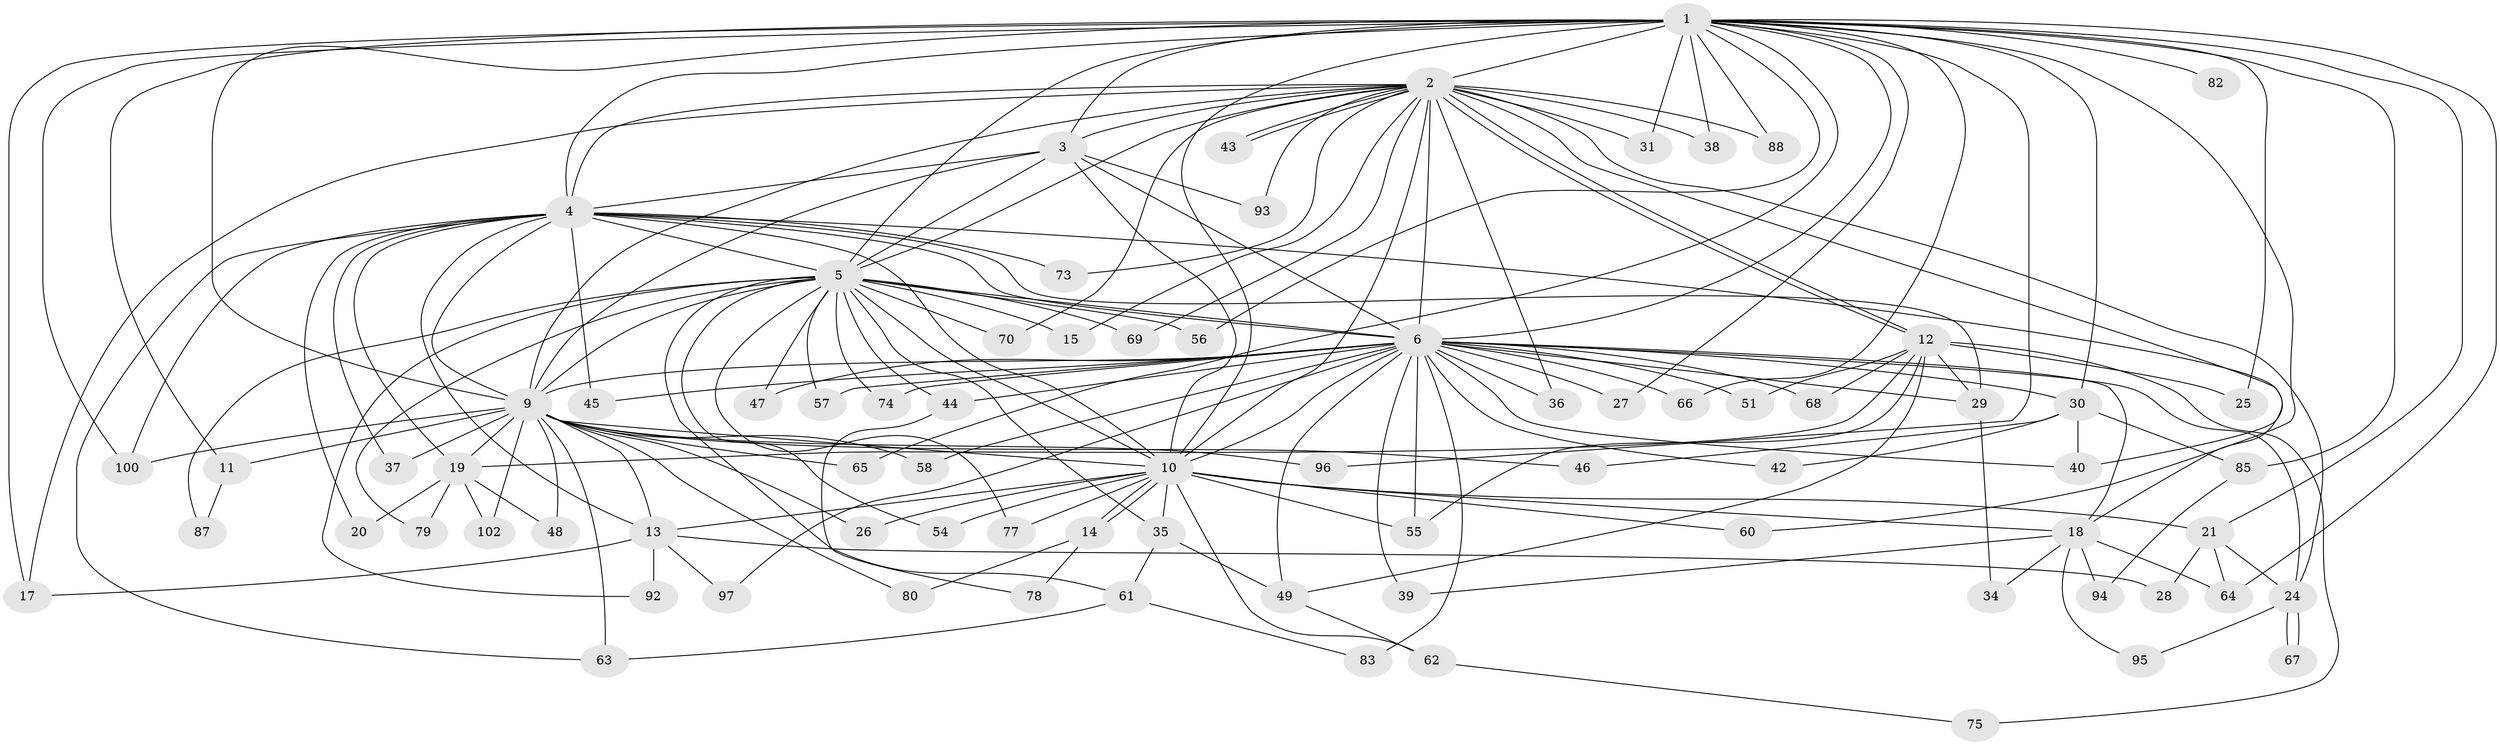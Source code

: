 // original degree distribution, {23: 0.0196078431372549, 26: 0.00980392156862745, 11: 0.00980392156862745, 19: 0.00980392156862745, 24: 0.0196078431372549, 22: 0.00980392156862745, 16: 0.00980392156862745, 20: 0.00980392156862745, 4: 0.058823529411764705, 6: 0.029411764705882353, 7: 0.0196078431372549, 2: 0.6078431372549019, 3: 0.13725490196078433, 5: 0.0392156862745098, 8: 0.00980392156862745}
// Generated by graph-tools (version 1.1) at 2025/41/03/06/25 10:41:34]
// undirected, 78 vertices, 179 edges
graph export_dot {
graph [start="1"]
  node [color=gray90,style=filled];
  1 [super="+8"];
  2 [super="+22"];
  3 [super="+23"];
  4 [super="+98"];
  5 [super="+16"];
  6 [super="+7"];
  9 [super="+41"];
  10 [super="+52"];
  11 [super="+81"];
  12 [super="+32"];
  13 [super="+53"];
  14;
  15;
  17 [super="+76"];
  18 [super="+33"];
  19 [super="+72"];
  20;
  21;
  24 [super="+86"];
  25;
  26;
  27;
  28;
  29;
  30 [super="+50"];
  31;
  34;
  35;
  36;
  37;
  38;
  39;
  40 [super="+59"];
  42;
  43;
  44;
  45;
  46;
  47;
  48;
  49 [super="+71"];
  51;
  54;
  55 [super="+99"];
  56;
  57;
  58;
  60;
  61;
  62;
  63 [super="+84"];
  64 [super="+90"];
  65;
  66;
  67;
  68;
  69;
  70;
  73;
  74;
  75;
  77;
  78;
  79 [super="+89"];
  80;
  82;
  83 [super="+91"];
  85;
  87;
  88;
  92;
  93;
  94;
  95;
  96;
  97;
  100 [super="+101"];
  102;
  1 -- 2 [weight=2];
  1 -- 3 [weight=3];
  1 -- 4 [weight=2];
  1 -- 5 [weight=2];
  1 -- 6 [weight=4];
  1 -- 9 [weight=2];
  1 -- 10 [weight=2];
  1 -- 11 [weight=2];
  1 -- 21;
  1 -- 25;
  1 -- 27;
  1 -- 31;
  1 -- 38;
  1 -- 56;
  1 -- 60;
  1 -- 64;
  1 -- 65;
  1 -- 66;
  1 -- 96;
  1 -- 17;
  1 -- 82;
  1 -- 85;
  1 -- 88;
  1 -- 30;
  1 -- 100;
  2 -- 3;
  2 -- 4;
  2 -- 5;
  2 -- 6 [weight=3];
  2 -- 9;
  2 -- 10;
  2 -- 12;
  2 -- 12;
  2 -- 15;
  2 -- 17;
  2 -- 31;
  2 -- 36;
  2 -- 38;
  2 -- 43;
  2 -- 43;
  2 -- 69;
  2 -- 70;
  2 -- 73;
  2 -- 88;
  2 -- 93;
  2 -- 40;
  2 -- 24;
  3 -- 4;
  3 -- 5;
  3 -- 6 [weight=2];
  3 -- 9;
  3 -- 10 [weight=2];
  3 -- 93;
  4 -- 5;
  4 -- 6 [weight=2];
  4 -- 9;
  4 -- 10;
  4 -- 13;
  4 -- 19;
  4 -- 20;
  4 -- 37;
  4 -- 45;
  4 -- 63;
  4 -- 73;
  4 -- 100;
  4 -- 29;
  4 -- 18;
  5 -- 6 [weight=3];
  5 -- 9;
  5 -- 10;
  5 -- 15;
  5 -- 35;
  5 -- 44;
  5 -- 47;
  5 -- 54;
  5 -- 56;
  5 -- 57;
  5 -- 61;
  5 -- 69;
  5 -- 70;
  5 -- 74;
  5 -- 79;
  5 -- 87;
  5 -- 92;
  5 -- 77;
  6 -- 9 [weight=3];
  6 -- 10 [weight=2];
  6 -- 27;
  6 -- 29 [weight=2];
  6 -- 36;
  6 -- 40;
  6 -- 42;
  6 -- 44;
  6 -- 47;
  6 -- 49;
  6 -- 55;
  6 -- 58;
  6 -- 68;
  6 -- 74;
  6 -- 83 [weight=2];
  6 -- 97;
  6 -- 66;
  6 -- 18;
  6 -- 24;
  6 -- 30;
  6 -- 39;
  6 -- 45;
  6 -- 51;
  6 -- 57;
  9 -- 10;
  9 -- 19;
  9 -- 26;
  9 -- 37;
  9 -- 46;
  9 -- 48;
  9 -- 58;
  9 -- 65;
  9 -- 80;
  9 -- 96;
  9 -- 102;
  9 -- 100;
  9 -- 63;
  9 -- 13;
  9 -- 11;
  10 -- 13;
  10 -- 14;
  10 -- 14;
  10 -- 18;
  10 -- 21;
  10 -- 26;
  10 -- 35;
  10 -- 54;
  10 -- 60;
  10 -- 62;
  10 -- 77;
  10 -- 55;
  11 -- 87;
  12 -- 25;
  12 -- 68;
  12 -- 51;
  12 -- 55;
  12 -- 75;
  12 -- 29;
  12 -- 49;
  12 -- 19;
  13 -- 28;
  13 -- 92;
  13 -- 97;
  13 -- 17;
  14 -- 78;
  14 -- 80;
  18 -- 34;
  18 -- 95;
  18 -- 39;
  18 -- 94;
  18 -- 64;
  19 -- 20;
  19 -- 48;
  19 -- 79 [weight=2];
  19 -- 102;
  21 -- 24;
  21 -- 28;
  21 -- 64;
  24 -- 67;
  24 -- 67;
  24 -- 95;
  29 -- 34;
  30 -- 40;
  30 -- 42;
  30 -- 46;
  30 -- 85;
  35 -- 49;
  35 -- 61;
  44 -- 78;
  49 -- 62;
  61 -- 63;
  61 -- 83;
  62 -- 75;
  85 -- 94;
}
